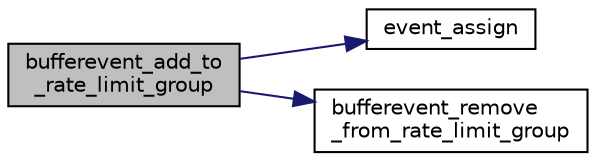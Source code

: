 digraph "bufferevent_add_to_rate_limit_group"
{
 // LATEX_PDF_SIZE
  edge [fontname="Helvetica",fontsize="10",labelfontname="Helvetica",labelfontsize="10"];
  node [fontname="Helvetica",fontsize="10",shape=record];
  rankdir="LR";
  Node0 [label="bufferevent_add_to\l_rate_limit_group",height=0.2,width=0.4,color="black", fillcolor="grey75", style="filled", fontcolor="black",tooltip=" "];
  Node0 -> Node1 [color="midnightblue",fontsize="10",style="solid",fontname="Helvetica"];
  Node1 [label="event_assign",height=0.2,width=0.4,color="black", fillcolor="white", style="filled",URL="$event2_2event_8h.html#a71cbaa3e99d66d788985b25c7f53237d",tooltip=" "];
  Node0 -> Node2 [color="midnightblue",fontsize="10",style="solid",fontname="Helvetica"];
  Node2 [label="bufferevent_remove\l_from_rate_limit_group",height=0.2,width=0.4,color="black", fillcolor="white", style="filled",URL="$bufferevent_8h.html#a37762f5e89204ca8a8184b59414e6f46",tooltip=" "];
}
